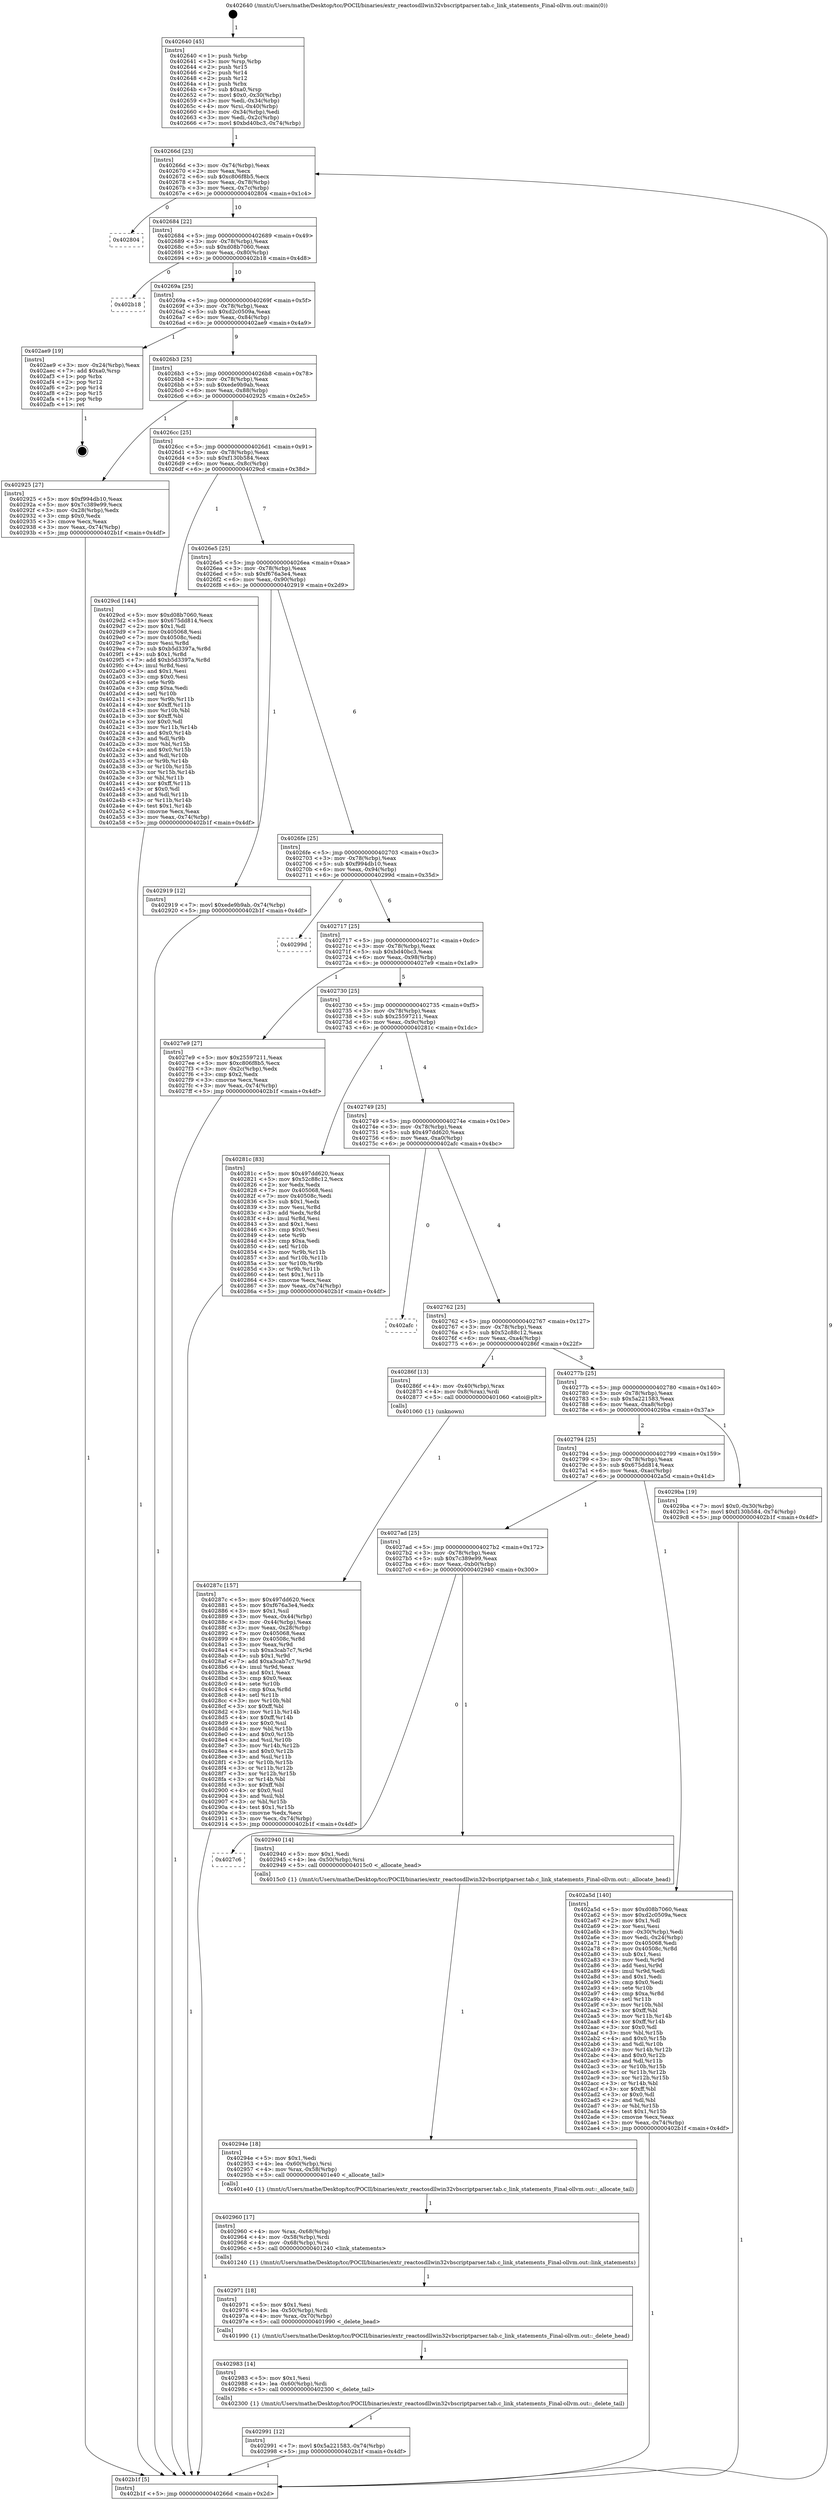digraph "0x402640" {
  label = "0x402640 (/mnt/c/Users/mathe/Desktop/tcc/POCII/binaries/extr_reactosdllwin32vbscriptparser.tab.c_link_statements_Final-ollvm.out::main(0))"
  labelloc = "t"
  node[shape=record]

  Entry [label="",width=0.3,height=0.3,shape=circle,fillcolor=black,style=filled]
  "0x40266d" [label="{
     0x40266d [23]\l
     | [instrs]\l
     &nbsp;&nbsp;0x40266d \<+3\>: mov -0x74(%rbp),%eax\l
     &nbsp;&nbsp;0x402670 \<+2\>: mov %eax,%ecx\l
     &nbsp;&nbsp;0x402672 \<+6\>: sub $0xc806f8b5,%ecx\l
     &nbsp;&nbsp;0x402678 \<+3\>: mov %eax,-0x78(%rbp)\l
     &nbsp;&nbsp;0x40267b \<+3\>: mov %ecx,-0x7c(%rbp)\l
     &nbsp;&nbsp;0x40267e \<+6\>: je 0000000000402804 \<main+0x1c4\>\l
  }"]
  "0x402804" [label="{
     0x402804\l
  }", style=dashed]
  "0x402684" [label="{
     0x402684 [22]\l
     | [instrs]\l
     &nbsp;&nbsp;0x402684 \<+5\>: jmp 0000000000402689 \<main+0x49\>\l
     &nbsp;&nbsp;0x402689 \<+3\>: mov -0x78(%rbp),%eax\l
     &nbsp;&nbsp;0x40268c \<+5\>: sub $0xd08b7060,%eax\l
     &nbsp;&nbsp;0x402691 \<+3\>: mov %eax,-0x80(%rbp)\l
     &nbsp;&nbsp;0x402694 \<+6\>: je 0000000000402b18 \<main+0x4d8\>\l
  }"]
  Exit [label="",width=0.3,height=0.3,shape=circle,fillcolor=black,style=filled,peripheries=2]
  "0x402b18" [label="{
     0x402b18\l
  }", style=dashed]
  "0x40269a" [label="{
     0x40269a [25]\l
     | [instrs]\l
     &nbsp;&nbsp;0x40269a \<+5\>: jmp 000000000040269f \<main+0x5f\>\l
     &nbsp;&nbsp;0x40269f \<+3\>: mov -0x78(%rbp),%eax\l
     &nbsp;&nbsp;0x4026a2 \<+5\>: sub $0xd2c0509a,%eax\l
     &nbsp;&nbsp;0x4026a7 \<+6\>: mov %eax,-0x84(%rbp)\l
     &nbsp;&nbsp;0x4026ad \<+6\>: je 0000000000402ae9 \<main+0x4a9\>\l
  }"]
  "0x402991" [label="{
     0x402991 [12]\l
     | [instrs]\l
     &nbsp;&nbsp;0x402991 \<+7\>: movl $0x5a221583,-0x74(%rbp)\l
     &nbsp;&nbsp;0x402998 \<+5\>: jmp 0000000000402b1f \<main+0x4df\>\l
  }"]
  "0x402ae9" [label="{
     0x402ae9 [19]\l
     | [instrs]\l
     &nbsp;&nbsp;0x402ae9 \<+3\>: mov -0x24(%rbp),%eax\l
     &nbsp;&nbsp;0x402aec \<+7\>: add $0xa0,%rsp\l
     &nbsp;&nbsp;0x402af3 \<+1\>: pop %rbx\l
     &nbsp;&nbsp;0x402af4 \<+2\>: pop %r12\l
     &nbsp;&nbsp;0x402af6 \<+2\>: pop %r14\l
     &nbsp;&nbsp;0x402af8 \<+2\>: pop %r15\l
     &nbsp;&nbsp;0x402afa \<+1\>: pop %rbp\l
     &nbsp;&nbsp;0x402afb \<+1\>: ret\l
  }"]
  "0x4026b3" [label="{
     0x4026b3 [25]\l
     | [instrs]\l
     &nbsp;&nbsp;0x4026b3 \<+5\>: jmp 00000000004026b8 \<main+0x78\>\l
     &nbsp;&nbsp;0x4026b8 \<+3\>: mov -0x78(%rbp),%eax\l
     &nbsp;&nbsp;0x4026bb \<+5\>: sub $0xede9b9ab,%eax\l
     &nbsp;&nbsp;0x4026c0 \<+6\>: mov %eax,-0x88(%rbp)\l
     &nbsp;&nbsp;0x4026c6 \<+6\>: je 0000000000402925 \<main+0x2e5\>\l
  }"]
  "0x402983" [label="{
     0x402983 [14]\l
     | [instrs]\l
     &nbsp;&nbsp;0x402983 \<+5\>: mov $0x1,%esi\l
     &nbsp;&nbsp;0x402988 \<+4\>: lea -0x60(%rbp),%rdi\l
     &nbsp;&nbsp;0x40298c \<+5\>: call 0000000000402300 \<_delete_tail\>\l
     | [calls]\l
     &nbsp;&nbsp;0x402300 \{1\} (/mnt/c/Users/mathe/Desktop/tcc/POCII/binaries/extr_reactosdllwin32vbscriptparser.tab.c_link_statements_Final-ollvm.out::_delete_tail)\l
  }"]
  "0x402925" [label="{
     0x402925 [27]\l
     | [instrs]\l
     &nbsp;&nbsp;0x402925 \<+5\>: mov $0xf994db10,%eax\l
     &nbsp;&nbsp;0x40292a \<+5\>: mov $0x7c389e99,%ecx\l
     &nbsp;&nbsp;0x40292f \<+3\>: mov -0x28(%rbp),%edx\l
     &nbsp;&nbsp;0x402932 \<+3\>: cmp $0x0,%edx\l
     &nbsp;&nbsp;0x402935 \<+3\>: cmove %ecx,%eax\l
     &nbsp;&nbsp;0x402938 \<+3\>: mov %eax,-0x74(%rbp)\l
     &nbsp;&nbsp;0x40293b \<+5\>: jmp 0000000000402b1f \<main+0x4df\>\l
  }"]
  "0x4026cc" [label="{
     0x4026cc [25]\l
     | [instrs]\l
     &nbsp;&nbsp;0x4026cc \<+5\>: jmp 00000000004026d1 \<main+0x91\>\l
     &nbsp;&nbsp;0x4026d1 \<+3\>: mov -0x78(%rbp),%eax\l
     &nbsp;&nbsp;0x4026d4 \<+5\>: sub $0xf130b584,%eax\l
     &nbsp;&nbsp;0x4026d9 \<+6\>: mov %eax,-0x8c(%rbp)\l
     &nbsp;&nbsp;0x4026df \<+6\>: je 00000000004029cd \<main+0x38d\>\l
  }"]
  "0x402971" [label="{
     0x402971 [18]\l
     | [instrs]\l
     &nbsp;&nbsp;0x402971 \<+5\>: mov $0x1,%esi\l
     &nbsp;&nbsp;0x402976 \<+4\>: lea -0x50(%rbp),%rdi\l
     &nbsp;&nbsp;0x40297a \<+4\>: mov %rax,-0x70(%rbp)\l
     &nbsp;&nbsp;0x40297e \<+5\>: call 0000000000401990 \<_delete_head\>\l
     | [calls]\l
     &nbsp;&nbsp;0x401990 \{1\} (/mnt/c/Users/mathe/Desktop/tcc/POCII/binaries/extr_reactosdllwin32vbscriptparser.tab.c_link_statements_Final-ollvm.out::_delete_head)\l
  }"]
  "0x4029cd" [label="{
     0x4029cd [144]\l
     | [instrs]\l
     &nbsp;&nbsp;0x4029cd \<+5\>: mov $0xd08b7060,%eax\l
     &nbsp;&nbsp;0x4029d2 \<+5\>: mov $0x675dd814,%ecx\l
     &nbsp;&nbsp;0x4029d7 \<+2\>: mov $0x1,%dl\l
     &nbsp;&nbsp;0x4029d9 \<+7\>: mov 0x405068,%esi\l
     &nbsp;&nbsp;0x4029e0 \<+7\>: mov 0x40508c,%edi\l
     &nbsp;&nbsp;0x4029e7 \<+3\>: mov %esi,%r8d\l
     &nbsp;&nbsp;0x4029ea \<+7\>: sub $0xb5d3397a,%r8d\l
     &nbsp;&nbsp;0x4029f1 \<+4\>: sub $0x1,%r8d\l
     &nbsp;&nbsp;0x4029f5 \<+7\>: add $0xb5d3397a,%r8d\l
     &nbsp;&nbsp;0x4029fc \<+4\>: imul %r8d,%esi\l
     &nbsp;&nbsp;0x402a00 \<+3\>: and $0x1,%esi\l
     &nbsp;&nbsp;0x402a03 \<+3\>: cmp $0x0,%esi\l
     &nbsp;&nbsp;0x402a06 \<+4\>: sete %r9b\l
     &nbsp;&nbsp;0x402a0a \<+3\>: cmp $0xa,%edi\l
     &nbsp;&nbsp;0x402a0d \<+4\>: setl %r10b\l
     &nbsp;&nbsp;0x402a11 \<+3\>: mov %r9b,%r11b\l
     &nbsp;&nbsp;0x402a14 \<+4\>: xor $0xff,%r11b\l
     &nbsp;&nbsp;0x402a18 \<+3\>: mov %r10b,%bl\l
     &nbsp;&nbsp;0x402a1b \<+3\>: xor $0xff,%bl\l
     &nbsp;&nbsp;0x402a1e \<+3\>: xor $0x0,%dl\l
     &nbsp;&nbsp;0x402a21 \<+3\>: mov %r11b,%r14b\l
     &nbsp;&nbsp;0x402a24 \<+4\>: and $0x0,%r14b\l
     &nbsp;&nbsp;0x402a28 \<+3\>: and %dl,%r9b\l
     &nbsp;&nbsp;0x402a2b \<+3\>: mov %bl,%r15b\l
     &nbsp;&nbsp;0x402a2e \<+4\>: and $0x0,%r15b\l
     &nbsp;&nbsp;0x402a32 \<+3\>: and %dl,%r10b\l
     &nbsp;&nbsp;0x402a35 \<+3\>: or %r9b,%r14b\l
     &nbsp;&nbsp;0x402a38 \<+3\>: or %r10b,%r15b\l
     &nbsp;&nbsp;0x402a3b \<+3\>: xor %r15b,%r14b\l
     &nbsp;&nbsp;0x402a3e \<+3\>: or %bl,%r11b\l
     &nbsp;&nbsp;0x402a41 \<+4\>: xor $0xff,%r11b\l
     &nbsp;&nbsp;0x402a45 \<+3\>: or $0x0,%dl\l
     &nbsp;&nbsp;0x402a48 \<+3\>: and %dl,%r11b\l
     &nbsp;&nbsp;0x402a4b \<+3\>: or %r11b,%r14b\l
     &nbsp;&nbsp;0x402a4e \<+4\>: test $0x1,%r14b\l
     &nbsp;&nbsp;0x402a52 \<+3\>: cmovne %ecx,%eax\l
     &nbsp;&nbsp;0x402a55 \<+3\>: mov %eax,-0x74(%rbp)\l
     &nbsp;&nbsp;0x402a58 \<+5\>: jmp 0000000000402b1f \<main+0x4df\>\l
  }"]
  "0x4026e5" [label="{
     0x4026e5 [25]\l
     | [instrs]\l
     &nbsp;&nbsp;0x4026e5 \<+5\>: jmp 00000000004026ea \<main+0xaa\>\l
     &nbsp;&nbsp;0x4026ea \<+3\>: mov -0x78(%rbp),%eax\l
     &nbsp;&nbsp;0x4026ed \<+5\>: sub $0xf676a3e4,%eax\l
     &nbsp;&nbsp;0x4026f2 \<+6\>: mov %eax,-0x90(%rbp)\l
     &nbsp;&nbsp;0x4026f8 \<+6\>: je 0000000000402919 \<main+0x2d9\>\l
  }"]
  "0x402960" [label="{
     0x402960 [17]\l
     | [instrs]\l
     &nbsp;&nbsp;0x402960 \<+4\>: mov %rax,-0x68(%rbp)\l
     &nbsp;&nbsp;0x402964 \<+4\>: mov -0x58(%rbp),%rdi\l
     &nbsp;&nbsp;0x402968 \<+4\>: mov -0x68(%rbp),%rsi\l
     &nbsp;&nbsp;0x40296c \<+5\>: call 0000000000401240 \<link_statements\>\l
     | [calls]\l
     &nbsp;&nbsp;0x401240 \{1\} (/mnt/c/Users/mathe/Desktop/tcc/POCII/binaries/extr_reactosdllwin32vbscriptparser.tab.c_link_statements_Final-ollvm.out::link_statements)\l
  }"]
  "0x402919" [label="{
     0x402919 [12]\l
     | [instrs]\l
     &nbsp;&nbsp;0x402919 \<+7\>: movl $0xede9b9ab,-0x74(%rbp)\l
     &nbsp;&nbsp;0x402920 \<+5\>: jmp 0000000000402b1f \<main+0x4df\>\l
  }"]
  "0x4026fe" [label="{
     0x4026fe [25]\l
     | [instrs]\l
     &nbsp;&nbsp;0x4026fe \<+5\>: jmp 0000000000402703 \<main+0xc3\>\l
     &nbsp;&nbsp;0x402703 \<+3\>: mov -0x78(%rbp),%eax\l
     &nbsp;&nbsp;0x402706 \<+5\>: sub $0xf994db10,%eax\l
     &nbsp;&nbsp;0x40270b \<+6\>: mov %eax,-0x94(%rbp)\l
     &nbsp;&nbsp;0x402711 \<+6\>: je 000000000040299d \<main+0x35d\>\l
  }"]
  "0x40294e" [label="{
     0x40294e [18]\l
     | [instrs]\l
     &nbsp;&nbsp;0x40294e \<+5\>: mov $0x1,%edi\l
     &nbsp;&nbsp;0x402953 \<+4\>: lea -0x60(%rbp),%rsi\l
     &nbsp;&nbsp;0x402957 \<+4\>: mov %rax,-0x58(%rbp)\l
     &nbsp;&nbsp;0x40295b \<+5\>: call 0000000000401e40 \<_allocate_tail\>\l
     | [calls]\l
     &nbsp;&nbsp;0x401e40 \{1\} (/mnt/c/Users/mathe/Desktop/tcc/POCII/binaries/extr_reactosdllwin32vbscriptparser.tab.c_link_statements_Final-ollvm.out::_allocate_tail)\l
  }"]
  "0x40299d" [label="{
     0x40299d\l
  }", style=dashed]
  "0x402717" [label="{
     0x402717 [25]\l
     | [instrs]\l
     &nbsp;&nbsp;0x402717 \<+5\>: jmp 000000000040271c \<main+0xdc\>\l
     &nbsp;&nbsp;0x40271c \<+3\>: mov -0x78(%rbp),%eax\l
     &nbsp;&nbsp;0x40271f \<+5\>: sub $0xbd40bc3,%eax\l
     &nbsp;&nbsp;0x402724 \<+6\>: mov %eax,-0x98(%rbp)\l
     &nbsp;&nbsp;0x40272a \<+6\>: je 00000000004027e9 \<main+0x1a9\>\l
  }"]
  "0x4027c6" [label="{
     0x4027c6\l
  }", style=dashed]
  "0x4027e9" [label="{
     0x4027e9 [27]\l
     | [instrs]\l
     &nbsp;&nbsp;0x4027e9 \<+5\>: mov $0x25597211,%eax\l
     &nbsp;&nbsp;0x4027ee \<+5\>: mov $0xc806f8b5,%ecx\l
     &nbsp;&nbsp;0x4027f3 \<+3\>: mov -0x2c(%rbp),%edx\l
     &nbsp;&nbsp;0x4027f6 \<+3\>: cmp $0x2,%edx\l
     &nbsp;&nbsp;0x4027f9 \<+3\>: cmovne %ecx,%eax\l
     &nbsp;&nbsp;0x4027fc \<+3\>: mov %eax,-0x74(%rbp)\l
     &nbsp;&nbsp;0x4027ff \<+5\>: jmp 0000000000402b1f \<main+0x4df\>\l
  }"]
  "0x402730" [label="{
     0x402730 [25]\l
     | [instrs]\l
     &nbsp;&nbsp;0x402730 \<+5\>: jmp 0000000000402735 \<main+0xf5\>\l
     &nbsp;&nbsp;0x402735 \<+3\>: mov -0x78(%rbp),%eax\l
     &nbsp;&nbsp;0x402738 \<+5\>: sub $0x25597211,%eax\l
     &nbsp;&nbsp;0x40273d \<+6\>: mov %eax,-0x9c(%rbp)\l
     &nbsp;&nbsp;0x402743 \<+6\>: je 000000000040281c \<main+0x1dc\>\l
  }"]
  "0x402b1f" [label="{
     0x402b1f [5]\l
     | [instrs]\l
     &nbsp;&nbsp;0x402b1f \<+5\>: jmp 000000000040266d \<main+0x2d\>\l
  }"]
  "0x402640" [label="{
     0x402640 [45]\l
     | [instrs]\l
     &nbsp;&nbsp;0x402640 \<+1\>: push %rbp\l
     &nbsp;&nbsp;0x402641 \<+3\>: mov %rsp,%rbp\l
     &nbsp;&nbsp;0x402644 \<+2\>: push %r15\l
     &nbsp;&nbsp;0x402646 \<+2\>: push %r14\l
     &nbsp;&nbsp;0x402648 \<+2\>: push %r12\l
     &nbsp;&nbsp;0x40264a \<+1\>: push %rbx\l
     &nbsp;&nbsp;0x40264b \<+7\>: sub $0xa0,%rsp\l
     &nbsp;&nbsp;0x402652 \<+7\>: movl $0x0,-0x30(%rbp)\l
     &nbsp;&nbsp;0x402659 \<+3\>: mov %edi,-0x34(%rbp)\l
     &nbsp;&nbsp;0x40265c \<+4\>: mov %rsi,-0x40(%rbp)\l
     &nbsp;&nbsp;0x402660 \<+3\>: mov -0x34(%rbp),%edi\l
     &nbsp;&nbsp;0x402663 \<+3\>: mov %edi,-0x2c(%rbp)\l
     &nbsp;&nbsp;0x402666 \<+7\>: movl $0xbd40bc3,-0x74(%rbp)\l
  }"]
  "0x402940" [label="{
     0x402940 [14]\l
     | [instrs]\l
     &nbsp;&nbsp;0x402940 \<+5\>: mov $0x1,%edi\l
     &nbsp;&nbsp;0x402945 \<+4\>: lea -0x50(%rbp),%rsi\l
     &nbsp;&nbsp;0x402949 \<+5\>: call 00000000004015c0 \<_allocate_head\>\l
     | [calls]\l
     &nbsp;&nbsp;0x4015c0 \{1\} (/mnt/c/Users/mathe/Desktop/tcc/POCII/binaries/extr_reactosdllwin32vbscriptparser.tab.c_link_statements_Final-ollvm.out::_allocate_head)\l
  }"]
  "0x40281c" [label="{
     0x40281c [83]\l
     | [instrs]\l
     &nbsp;&nbsp;0x40281c \<+5\>: mov $0x497dd620,%eax\l
     &nbsp;&nbsp;0x402821 \<+5\>: mov $0x52c88c12,%ecx\l
     &nbsp;&nbsp;0x402826 \<+2\>: xor %edx,%edx\l
     &nbsp;&nbsp;0x402828 \<+7\>: mov 0x405068,%esi\l
     &nbsp;&nbsp;0x40282f \<+7\>: mov 0x40508c,%edi\l
     &nbsp;&nbsp;0x402836 \<+3\>: sub $0x1,%edx\l
     &nbsp;&nbsp;0x402839 \<+3\>: mov %esi,%r8d\l
     &nbsp;&nbsp;0x40283c \<+3\>: add %edx,%r8d\l
     &nbsp;&nbsp;0x40283f \<+4\>: imul %r8d,%esi\l
     &nbsp;&nbsp;0x402843 \<+3\>: and $0x1,%esi\l
     &nbsp;&nbsp;0x402846 \<+3\>: cmp $0x0,%esi\l
     &nbsp;&nbsp;0x402849 \<+4\>: sete %r9b\l
     &nbsp;&nbsp;0x40284d \<+3\>: cmp $0xa,%edi\l
     &nbsp;&nbsp;0x402850 \<+4\>: setl %r10b\l
     &nbsp;&nbsp;0x402854 \<+3\>: mov %r9b,%r11b\l
     &nbsp;&nbsp;0x402857 \<+3\>: and %r10b,%r11b\l
     &nbsp;&nbsp;0x40285a \<+3\>: xor %r10b,%r9b\l
     &nbsp;&nbsp;0x40285d \<+3\>: or %r9b,%r11b\l
     &nbsp;&nbsp;0x402860 \<+4\>: test $0x1,%r11b\l
     &nbsp;&nbsp;0x402864 \<+3\>: cmovne %ecx,%eax\l
     &nbsp;&nbsp;0x402867 \<+3\>: mov %eax,-0x74(%rbp)\l
     &nbsp;&nbsp;0x40286a \<+5\>: jmp 0000000000402b1f \<main+0x4df\>\l
  }"]
  "0x402749" [label="{
     0x402749 [25]\l
     | [instrs]\l
     &nbsp;&nbsp;0x402749 \<+5\>: jmp 000000000040274e \<main+0x10e\>\l
     &nbsp;&nbsp;0x40274e \<+3\>: mov -0x78(%rbp),%eax\l
     &nbsp;&nbsp;0x402751 \<+5\>: sub $0x497dd620,%eax\l
     &nbsp;&nbsp;0x402756 \<+6\>: mov %eax,-0xa0(%rbp)\l
     &nbsp;&nbsp;0x40275c \<+6\>: je 0000000000402afc \<main+0x4bc\>\l
  }"]
  "0x4027ad" [label="{
     0x4027ad [25]\l
     | [instrs]\l
     &nbsp;&nbsp;0x4027ad \<+5\>: jmp 00000000004027b2 \<main+0x172\>\l
     &nbsp;&nbsp;0x4027b2 \<+3\>: mov -0x78(%rbp),%eax\l
     &nbsp;&nbsp;0x4027b5 \<+5\>: sub $0x7c389e99,%eax\l
     &nbsp;&nbsp;0x4027ba \<+6\>: mov %eax,-0xb0(%rbp)\l
     &nbsp;&nbsp;0x4027c0 \<+6\>: je 0000000000402940 \<main+0x300\>\l
  }"]
  "0x402afc" [label="{
     0x402afc\l
  }", style=dashed]
  "0x402762" [label="{
     0x402762 [25]\l
     | [instrs]\l
     &nbsp;&nbsp;0x402762 \<+5\>: jmp 0000000000402767 \<main+0x127\>\l
     &nbsp;&nbsp;0x402767 \<+3\>: mov -0x78(%rbp),%eax\l
     &nbsp;&nbsp;0x40276a \<+5\>: sub $0x52c88c12,%eax\l
     &nbsp;&nbsp;0x40276f \<+6\>: mov %eax,-0xa4(%rbp)\l
     &nbsp;&nbsp;0x402775 \<+6\>: je 000000000040286f \<main+0x22f\>\l
  }"]
  "0x402a5d" [label="{
     0x402a5d [140]\l
     | [instrs]\l
     &nbsp;&nbsp;0x402a5d \<+5\>: mov $0xd08b7060,%eax\l
     &nbsp;&nbsp;0x402a62 \<+5\>: mov $0xd2c0509a,%ecx\l
     &nbsp;&nbsp;0x402a67 \<+2\>: mov $0x1,%dl\l
     &nbsp;&nbsp;0x402a69 \<+2\>: xor %esi,%esi\l
     &nbsp;&nbsp;0x402a6b \<+3\>: mov -0x30(%rbp),%edi\l
     &nbsp;&nbsp;0x402a6e \<+3\>: mov %edi,-0x24(%rbp)\l
     &nbsp;&nbsp;0x402a71 \<+7\>: mov 0x405068,%edi\l
     &nbsp;&nbsp;0x402a78 \<+8\>: mov 0x40508c,%r8d\l
     &nbsp;&nbsp;0x402a80 \<+3\>: sub $0x1,%esi\l
     &nbsp;&nbsp;0x402a83 \<+3\>: mov %edi,%r9d\l
     &nbsp;&nbsp;0x402a86 \<+3\>: add %esi,%r9d\l
     &nbsp;&nbsp;0x402a89 \<+4\>: imul %r9d,%edi\l
     &nbsp;&nbsp;0x402a8d \<+3\>: and $0x1,%edi\l
     &nbsp;&nbsp;0x402a90 \<+3\>: cmp $0x0,%edi\l
     &nbsp;&nbsp;0x402a93 \<+4\>: sete %r10b\l
     &nbsp;&nbsp;0x402a97 \<+4\>: cmp $0xa,%r8d\l
     &nbsp;&nbsp;0x402a9b \<+4\>: setl %r11b\l
     &nbsp;&nbsp;0x402a9f \<+3\>: mov %r10b,%bl\l
     &nbsp;&nbsp;0x402aa2 \<+3\>: xor $0xff,%bl\l
     &nbsp;&nbsp;0x402aa5 \<+3\>: mov %r11b,%r14b\l
     &nbsp;&nbsp;0x402aa8 \<+4\>: xor $0xff,%r14b\l
     &nbsp;&nbsp;0x402aac \<+3\>: xor $0x0,%dl\l
     &nbsp;&nbsp;0x402aaf \<+3\>: mov %bl,%r15b\l
     &nbsp;&nbsp;0x402ab2 \<+4\>: and $0x0,%r15b\l
     &nbsp;&nbsp;0x402ab6 \<+3\>: and %dl,%r10b\l
     &nbsp;&nbsp;0x402ab9 \<+3\>: mov %r14b,%r12b\l
     &nbsp;&nbsp;0x402abc \<+4\>: and $0x0,%r12b\l
     &nbsp;&nbsp;0x402ac0 \<+3\>: and %dl,%r11b\l
     &nbsp;&nbsp;0x402ac3 \<+3\>: or %r10b,%r15b\l
     &nbsp;&nbsp;0x402ac6 \<+3\>: or %r11b,%r12b\l
     &nbsp;&nbsp;0x402ac9 \<+3\>: xor %r12b,%r15b\l
     &nbsp;&nbsp;0x402acc \<+3\>: or %r14b,%bl\l
     &nbsp;&nbsp;0x402acf \<+3\>: xor $0xff,%bl\l
     &nbsp;&nbsp;0x402ad2 \<+3\>: or $0x0,%dl\l
     &nbsp;&nbsp;0x402ad5 \<+2\>: and %dl,%bl\l
     &nbsp;&nbsp;0x402ad7 \<+3\>: or %bl,%r15b\l
     &nbsp;&nbsp;0x402ada \<+4\>: test $0x1,%r15b\l
     &nbsp;&nbsp;0x402ade \<+3\>: cmovne %ecx,%eax\l
     &nbsp;&nbsp;0x402ae1 \<+3\>: mov %eax,-0x74(%rbp)\l
     &nbsp;&nbsp;0x402ae4 \<+5\>: jmp 0000000000402b1f \<main+0x4df\>\l
  }"]
  "0x40286f" [label="{
     0x40286f [13]\l
     | [instrs]\l
     &nbsp;&nbsp;0x40286f \<+4\>: mov -0x40(%rbp),%rax\l
     &nbsp;&nbsp;0x402873 \<+4\>: mov 0x8(%rax),%rdi\l
     &nbsp;&nbsp;0x402877 \<+5\>: call 0000000000401060 \<atoi@plt\>\l
     | [calls]\l
     &nbsp;&nbsp;0x401060 \{1\} (unknown)\l
  }"]
  "0x40277b" [label="{
     0x40277b [25]\l
     | [instrs]\l
     &nbsp;&nbsp;0x40277b \<+5\>: jmp 0000000000402780 \<main+0x140\>\l
     &nbsp;&nbsp;0x402780 \<+3\>: mov -0x78(%rbp),%eax\l
     &nbsp;&nbsp;0x402783 \<+5\>: sub $0x5a221583,%eax\l
     &nbsp;&nbsp;0x402788 \<+6\>: mov %eax,-0xa8(%rbp)\l
     &nbsp;&nbsp;0x40278e \<+6\>: je 00000000004029ba \<main+0x37a\>\l
  }"]
  "0x40287c" [label="{
     0x40287c [157]\l
     | [instrs]\l
     &nbsp;&nbsp;0x40287c \<+5\>: mov $0x497dd620,%ecx\l
     &nbsp;&nbsp;0x402881 \<+5\>: mov $0xf676a3e4,%edx\l
     &nbsp;&nbsp;0x402886 \<+3\>: mov $0x1,%sil\l
     &nbsp;&nbsp;0x402889 \<+3\>: mov %eax,-0x44(%rbp)\l
     &nbsp;&nbsp;0x40288c \<+3\>: mov -0x44(%rbp),%eax\l
     &nbsp;&nbsp;0x40288f \<+3\>: mov %eax,-0x28(%rbp)\l
     &nbsp;&nbsp;0x402892 \<+7\>: mov 0x405068,%eax\l
     &nbsp;&nbsp;0x402899 \<+8\>: mov 0x40508c,%r8d\l
     &nbsp;&nbsp;0x4028a1 \<+3\>: mov %eax,%r9d\l
     &nbsp;&nbsp;0x4028a4 \<+7\>: sub $0xa3cab7c7,%r9d\l
     &nbsp;&nbsp;0x4028ab \<+4\>: sub $0x1,%r9d\l
     &nbsp;&nbsp;0x4028af \<+7\>: add $0xa3cab7c7,%r9d\l
     &nbsp;&nbsp;0x4028b6 \<+4\>: imul %r9d,%eax\l
     &nbsp;&nbsp;0x4028ba \<+3\>: and $0x1,%eax\l
     &nbsp;&nbsp;0x4028bd \<+3\>: cmp $0x0,%eax\l
     &nbsp;&nbsp;0x4028c0 \<+4\>: sete %r10b\l
     &nbsp;&nbsp;0x4028c4 \<+4\>: cmp $0xa,%r8d\l
     &nbsp;&nbsp;0x4028c8 \<+4\>: setl %r11b\l
     &nbsp;&nbsp;0x4028cc \<+3\>: mov %r10b,%bl\l
     &nbsp;&nbsp;0x4028cf \<+3\>: xor $0xff,%bl\l
     &nbsp;&nbsp;0x4028d2 \<+3\>: mov %r11b,%r14b\l
     &nbsp;&nbsp;0x4028d5 \<+4\>: xor $0xff,%r14b\l
     &nbsp;&nbsp;0x4028d9 \<+4\>: xor $0x0,%sil\l
     &nbsp;&nbsp;0x4028dd \<+3\>: mov %bl,%r15b\l
     &nbsp;&nbsp;0x4028e0 \<+4\>: and $0x0,%r15b\l
     &nbsp;&nbsp;0x4028e4 \<+3\>: and %sil,%r10b\l
     &nbsp;&nbsp;0x4028e7 \<+3\>: mov %r14b,%r12b\l
     &nbsp;&nbsp;0x4028ea \<+4\>: and $0x0,%r12b\l
     &nbsp;&nbsp;0x4028ee \<+3\>: and %sil,%r11b\l
     &nbsp;&nbsp;0x4028f1 \<+3\>: or %r10b,%r15b\l
     &nbsp;&nbsp;0x4028f4 \<+3\>: or %r11b,%r12b\l
     &nbsp;&nbsp;0x4028f7 \<+3\>: xor %r12b,%r15b\l
     &nbsp;&nbsp;0x4028fa \<+3\>: or %r14b,%bl\l
     &nbsp;&nbsp;0x4028fd \<+3\>: xor $0xff,%bl\l
     &nbsp;&nbsp;0x402900 \<+4\>: or $0x0,%sil\l
     &nbsp;&nbsp;0x402904 \<+3\>: and %sil,%bl\l
     &nbsp;&nbsp;0x402907 \<+3\>: or %bl,%r15b\l
     &nbsp;&nbsp;0x40290a \<+4\>: test $0x1,%r15b\l
     &nbsp;&nbsp;0x40290e \<+3\>: cmovne %edx,%ecx\l
     &nbsp;&nbsp;0x402911 \<+3\>: mov %ecx,-0x74(%rbp)\l
     &nbsp;&nbsp;0x402914 \<+5\>: jmp 0000000000402b1f \<main+0x4df\>\l
  }"]
  "0x402794" [label="{
     0x402794 [25]\l
     | [instrs]\l
     &nbsp;&nbsp;0x402794 \<+5\>: jmp 0000000000402799 \<main+0x159\>\l
     &nbsp;&nbsp;0x402799 \<+3\>: mov -0x78(%rbp),%eax\l
     &nbsp;&nbsp;0x40279c \<+5\>: sub $0x675dd814,%eax\l
     &nbsp;&nbsp;0x4027a1 \<+6\>: mov %eax,-0xac(%rbp)\l
     &nbsp;&nbsp;0x4027a7 \<+6\>: je 0000000000402a5d \<main+0x41d\>\l
  }"]
  "0x4029ba" [label="{
     0x4029ba [19]\l
     | [instrs]\l
     &nbsp;&nbsp;0x4029ba \<+7\>: movl $0x0,-0x30(%rbp)\l
     &nbsp;&nbsp;0x4029c1 \<+7\>: movl $0xf130b584,-0x74(%rbp)\l
     &nbsp;&nbsp;0x4029c8 \<+5\>: jmp 0000000000402b1f \<main+0x4df\>\l
  }"]
  Entry -> "0x402640" [label=" 1"]
  "0x40266d" -> "0x402804" [label=" 0"]
  "0x40266d" -> "0x402684" [label=" 10"]
  "0x402ae9" -> Exit [label=" 1"]
  "0x402684" -> "0x402b18" [label=" 0"]
  "0x402684" -> "0x40269a" [label=" 10"]
  "0x402a5d" -> "0x402b1f" [label=" 1"]
  "0x40269a" -> "0x402ae9" [label=" 1"]
  "0x40269a" -> "0x4026b3" [label=" 9"]
  "0x4029cd" -> "0x402b1f" [label=" 1"]
  "0x4026b3" -> "0x402925" [label=" 1"]
  "0x4026b3" -> "0x4026cc" [label=" 8"]
  "0x4029ba" -> "0x402b1f" [label=" 1"]
  "0x4026cc" -> "0x4029cd" [label=" 1"]
  "0x4026cc" -> "0x4026e5" [label=" 7"]
  "0x402991" -> "0x402b1f" [label=" 1"]
  "0x4026e5" -> "0x402919" [label=" 1"]
  "0x4026e5" -> "0x4026fe" [label=" 6"]
  "0x402983" -> "0x402991" [label=" 1"]
  "0x4026fe" -> "0x40299d" [label=" 0"]
  "0x4026fe" -> "0x402717" [label=" 6"]
  "0x402971" -> "0x402983" [label=" 1"]
  "0x402717" -> "0x4027e9" [label=" 1"]
  "0x402717" -> "0x402730" [label=" 5"]
  "0x4027e9" -> "0x402b1f" [label=" 1"]
  "0x402640" -> "0x40266d" [label=" 1"]
  "0x402b1f" -> "0x40266d" [label=" 9"]
  "0x402960" -> "0x402971" [label=" 1"]
  "0x402730" -> "0x40281c" [label=" 1"]
  "0x402730" -> "0x402749" [label=" 4"]
  "0x40281c" -> "0x402b1f" [label=" 1"]
  "0x40294e" -> "0x402960" [label=" 1"]
  "0x402749" -> "0x402afc" [label=" 0"]
  "0x402749" -> "0x402762" [label=" 4"]
  "0x4027ad" -> "0x4027c6" [label=" 0"]
  "0x402762" -> "0x40286f" [label=" 1"]
  "0x402762" -> "0x40277b" [label=" 3"]
  "0x40286f" -> "0x40287c" [label=" 1"]
  "0x40287c" -> "0x402b1f" [label=" 1"]
  "0x402919" -> "0x402b1f" [label=" 1"]
  "0x402925" -> "0x402b1f" [label=" 1"]
  "0x4027ad" -> "0x402940" [label=" 1"]
  "0x40277b" -> "0x4029ba" [label=" 1"]
  "0x40277b" -> "0x402794" [label=" 2"]
  "0x402940" -> "0x40294e" [label=" 1"]
  "0x402794" -> "0x402a5d" [label=" 1"]
  "0x402794" -> "0x4027ad" [label=" 1"]
}
